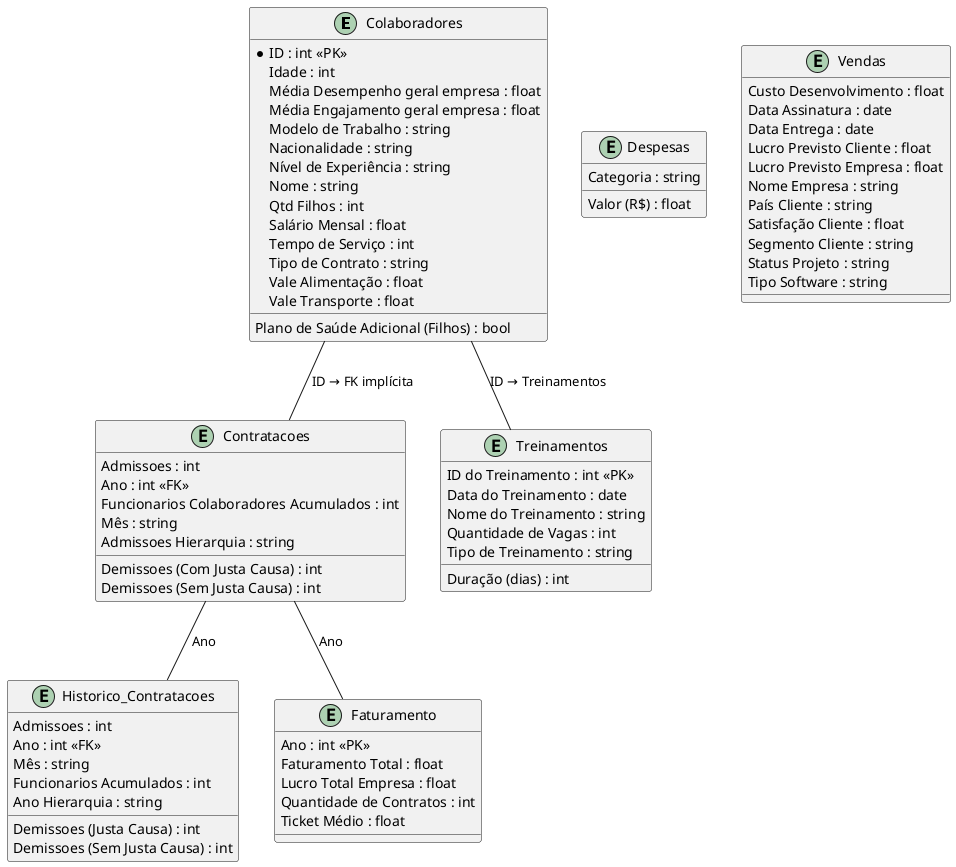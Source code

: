 @startuml

' Tabelas principais com campos
entity "Colaboradores" as Colaboradores {
  *ID : int <<PK>>
  Idade : int
  Média Desempenho geral empresa : float
  Média Engajamento geral empresa : float
  Modelo de Trabalho : string
  Nacionalidade : string
  Nível de Experiência : string
  Nome : string
  Plano de Saúde Adicional (Filhos) : bool
  Qtd Filhos : int
  Salário Mensal : float
  Tempo de Serviço : int
  Tipo de Contrato : string
  Vale Alimentação : float
  Vale Transporte : float
}

entity "Contratacoes" {
  Admissoes : int
  Ano : int <<FK>>
  Demissoes (Com Justa Causa) : int
  Demissoes (Sem Justa Causa) : int
  Funcionarios Colaboradores Acumulados : int
  Mês : string
  Admissoes Hierarquia : string
}

entity "Historico_Contratacoes" {
  Admissoes : int
  Ano : int <<FK>>
  Mês : string
  Demissoes (Justa Causa) : int
  Demissoes (Sem Justa Causa) : int
  Funcionarios Acumulados : int
  Ano Hierarquia : string
}

entity "Treinamentos" {
  ID do Treinamento : int <<PK>>
  Data do Treinamento : date
  Duração (dias) : int
  Nome do Treinamento : string
  Quantidade de Vagas : int
  Tipo de Treinamento : string
}

entity "Despesas" {
  Categoria : string
  Valor (R$) : float
}

entity "Vendas" {
  Custo Desenvolvimento : float
  Data Assinatura : date
  Data Entrega : date
  Lucro Previsto Cliente : float
  Lucro Previsto Empresa : float
  Nome Empresa : string
  País Cliente : string
  Satisfação Cliente : float
  Segmento Cliente : string
  Status Projeto : string
  Tipo Software : string
}

entity "Faturamento" {
  Ano : int <<PK>>
  Faturamento Total : float
  Lucro Total Empresa : float
  Quantidade de Contratos : int
  Ticket Médio : float
}

' Relacionamentos
Colaboradores -- Treinamentos : "ID → Treinamentos"
Contratacoes -- Faturamento : "Ano"
Contratacoes -- Historico_Contratacoes : "Ano"
Colaboradores -- Contratacoes : "ID → FK implícita"
@enduml